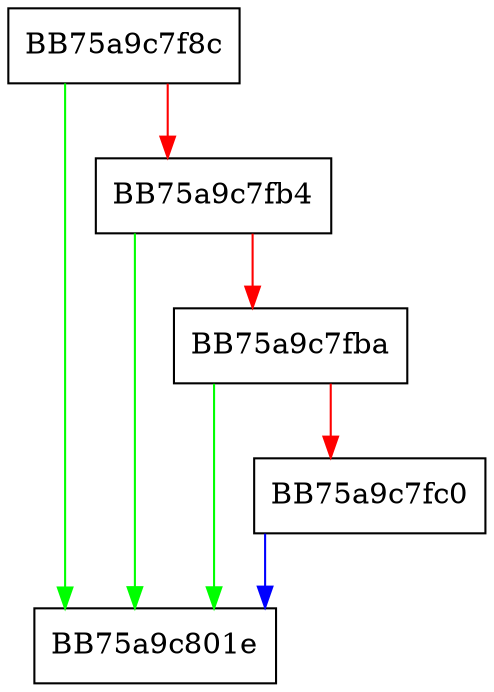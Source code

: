 digraph count_cfi_models {
  node [shape="box"];
  graph [splines=ortho];
  BB75a9c7f8c -> BB75a9c801e [color="green"];
  BB75a9c7f8c -> BB75a9c7fb4 [color="red"];
  BB75a9c7fb4 -> BB75a9c801e [color="green"];
  BB75a9c7fb4 -> BB75a9c7fba [color="red"];
  BB75a9c7fba -> BB75a9c801e [color="green"];
  BB75a9c7fba -> BB75a9c7fc0 [color="red"];
  BB75a9c7fc0 -> BB75a9c801e [color="blue"];
}